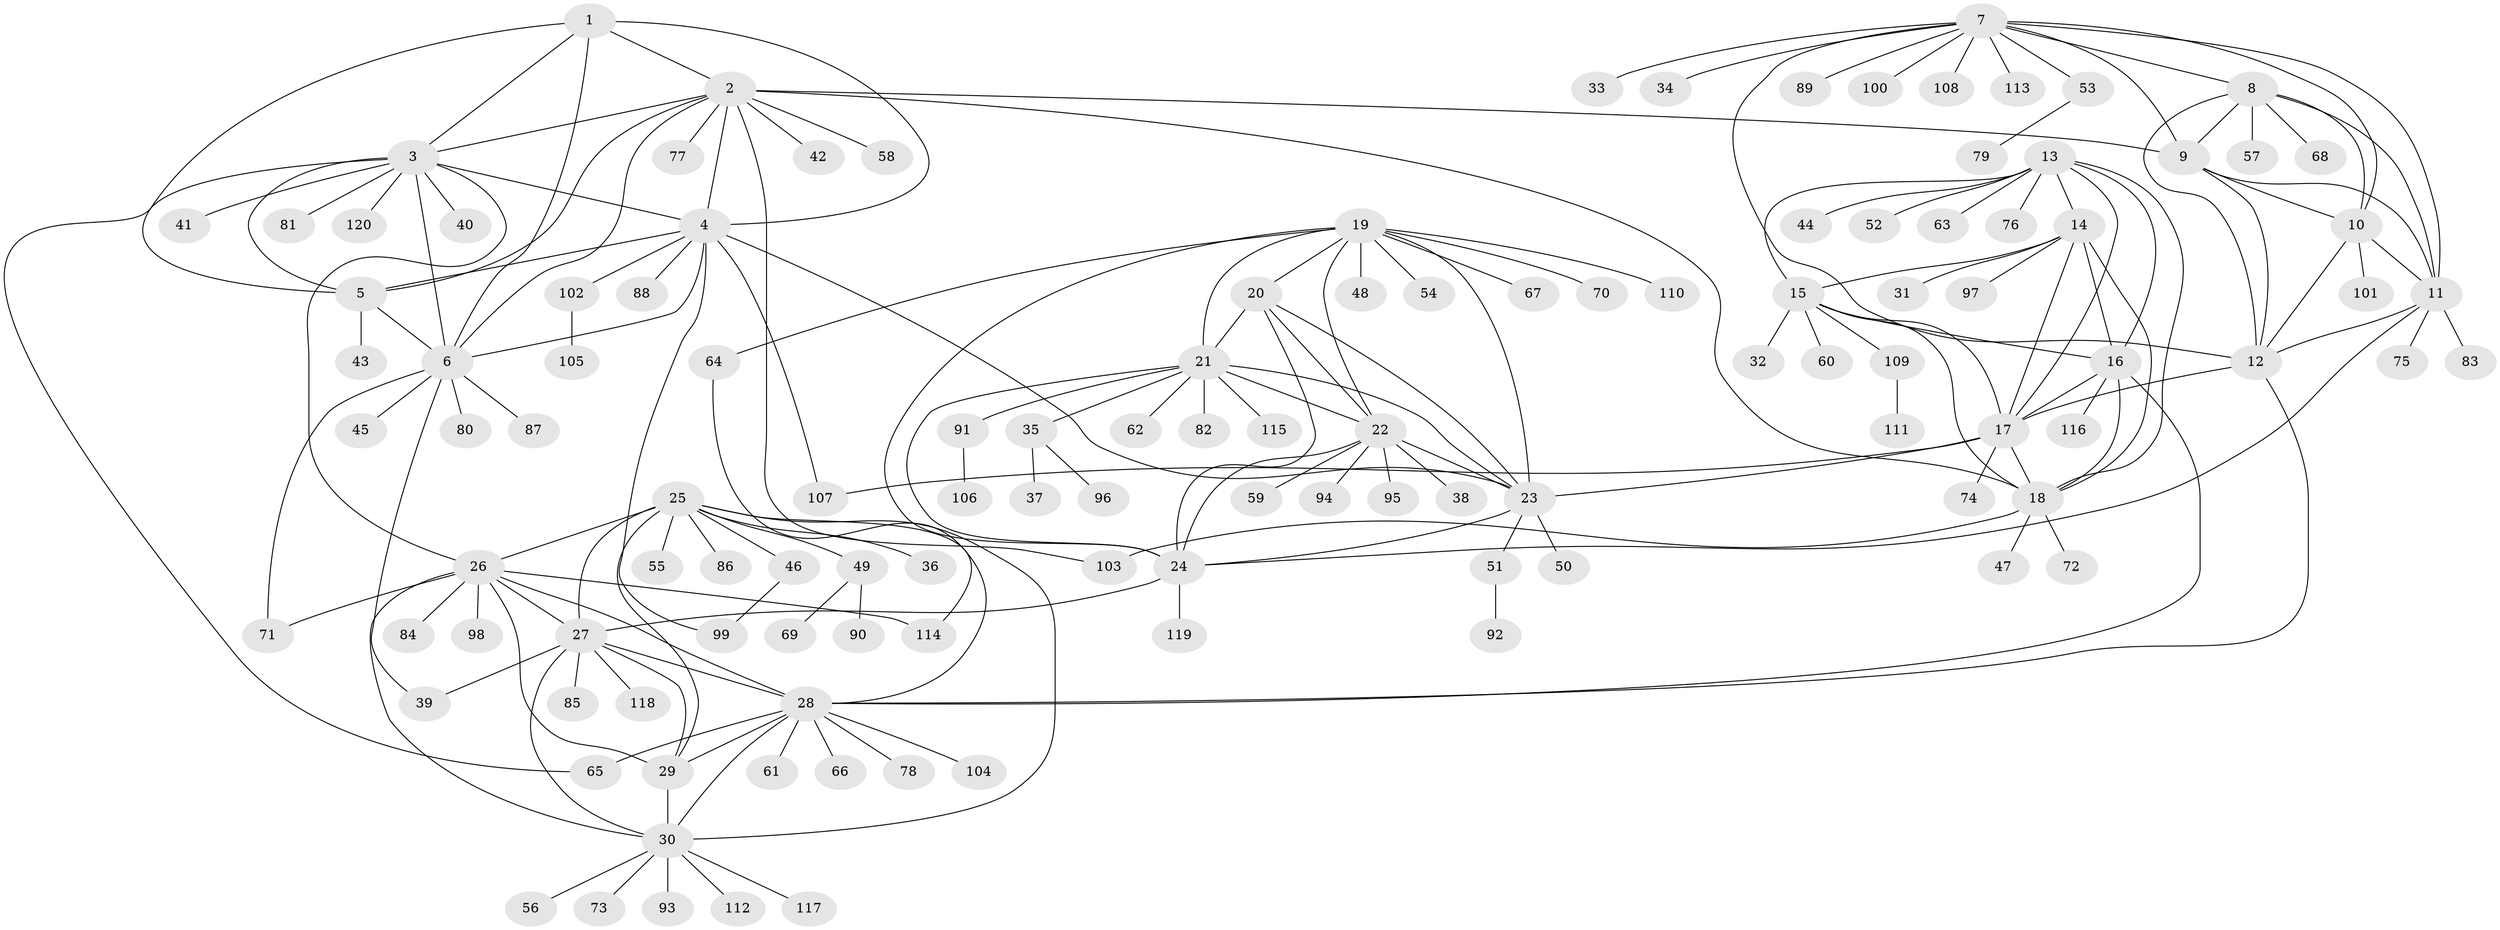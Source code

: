 // coarse degree distribution, {5: 0.0410958904109589, 8: 0.0273972602739726, 1: 0.6301369863013698, 4: 0.0273972602739726, 7: 0.0821917808219178, 3: 0.0136986301369863, 2: 0.0958904109589041, 13: 0.0136986301369863, 6: 0.0273972602739726, 12: 0.0273972602739726, 9: 0.0136986301369863}
// Generated by graph-tools (version 1.1) at 2025/37/03/04/25 23:37:35]
// undirected, 120 vertices, 182 edges
graph export_dot {
  node [color=gray90,style=filled];
  1;
  2;
  3;
  4;
  5;
  6;
  7;
  8;
  9;
  10;
  11;
  12;
  13;
  14;
  15;
  16;
  17;
  18;
  19;
  20;
  21;
  22;
  23;
  24;
  25;
  26;
  27;
  28;
  29;
  30;
  31;
  32;
  33;
  34;
  35;
  36;
  37;
  38;
  39;
  40;
  41;
  42;
  43;
  44;
  45;
  46;
  47;
  48;
  49;
  50;
  51;
  52;
  53;
  54;
  55;
  56;
  57;
  58;
  59;
  60;
  61;
  62;
  63;
  64;
  65;
  66;
  67;
  68;
  69;
  70;
  71;
  72;
  73;
  74;
  75;
  76;
  77;
  78;
  79;
  80;
  81;
  82;
  83;
  84;
  85;
  86;
  87;
  88;
  89;
  90;
  91;
  92;
  93;
  94;
  95;
  96;
  97;
  98;
  99;
  100;
  101;
  102;
  103;
  104;
  105;
  106;
  107;
  108;
  109;
  110;
  111;
  112;
  113;
  114;
  115;
  116;
  117;
  118;
  119;
  120;
  1 -- 2;
  1 -- 3;
  1 -- 4;
  1 -- 5;
  1 -- 6;
  2 -- 3;
  2 -- 4;
  2 -- 5;
  2 -- 6;
  2 -- 9;
  2 -- 18;
  2 -- 42;
  2 -- 58;
  2 -- 77;
  2 -- 103;
  3 -- 4;
  3 -- 5;
  3 -- 6;
  3 -- 26;
  3 -- 40;
  3 -- 41;
  3 -- 65;
  3 -- 81;
  3 -- 120;
  4 -- 5;
  4 -- 6;
  4 -- 23;
  4 -- 88;
  4 -- 99;
  4 -- 102;
  4 -- 107;
  5 -- 6;
  5 -- 43;
  6 -- 39;
  6 -- 45;
  6 -- 71;
  6 -- 80;
  6 -- 87;
  7 -- 8;
  7 -- 9;
  7 -- 10;
  7 -- 11;
  7 -- 12;
  7 -- 33;
  7 -- 34;
  7 -- 53;
  7 -- 89;
  7 -- 100;
  7 -- 108;
  7 -- 113;
  8 -- 9;
  8 -- 10;
  8 -- 11;
  8 -- 12;
  8 -- 57;
  8 -- 68;
  9 -- 10;
  9 -- 11;
  9 -- 12;
  10 -- 11;
  10 -- 12;
  10 -- 101;
  11 -- 12;
  11 -- 24;
  11 -- 75;
  11 -- 83;
  12 -- 17;
  12 -- 28;
  13 -- 14;
  13 -- 15;
  13 -- 16;
  13 -- 17;
  13 -- 18;
  13 -- 44;
  13 -- 52;
  13 -- 63;
  13 -- 76;
  14 -- 15;
  14 -- 16;
  14 -- 17;
  14 -- 18;
  14 -- 31;
  14 -- 97;
  15 -- 16;
  15 -- 17;
  15 -- 18;
  15 -- 32;
  15 -- 60;
  15 -- 109;
  16 -- 17;
  16 -- 18;
  16 -- 28;
  16 -- 116;
  17 -- 18;
  17 -- 23;
  17 -- 74;
  17 -- 107;
  18 -- 47;
  18 -- 72;
  18 -- 103;
  19 -- 20;
  19 -- 21;
  19 -- 22;
  19 -- 23;
  19 -- 24;
  19 -- 48;
  19 -- 54;
  19 -- 64;
  19 -- 67;
  19 -- 70;
  19 -- 110;
  20 -- 21;
  20 -- 22;
  20 -- 23;
  20 -- 24;
  21 -- 22;
  21 -- 23;
  21 -- 24;
  21 -- 35;
  21 -- 62;
  21 -- 82;
  21 -- 91;
  21 -- 115;
  22 -- 23;
  22 -- 24;
  22 -- 38;
  22 -- 59;
  22 -- 94;
  22 -- 95;
  23 -- 24;
  23 -- 50;
  23 -- 51;
  24 -- 27;
  24 -- 119;
  25 -- 26;
  25 -- 27;
  25 -- 28;
  25 -- 29;
  25 -- 30;
  25 -- 36;
  25 -- 46;
  25 -- 49;
  25 -- 55;
  25 -- 86;
  26 -- 27;
  26 -- 28;
  26 -- 29;
  26 -- 30;
  26 -- 71;
  26 -- 84;
  26 -- 98;
  26 -- 114;
  27 -- 28;
  27 -- 29;
  27 -- 30;
  27 -- 39;
  27 -- 85;
  27 -- 118;
  28 -- 29;
  28 -- 30;
  28 -- 61;
  28 -- 65;
  28 -- 66;
  28 -- 78;
  28 -- 104;
  29 -- 30;
  30 -- 56;
  30 -- 73;
  30 -- 93;
  30 -- 112;
  30 -- 117;
  35 -- 37;
  35 -- 96;
  46 -- 99;
  49 -- 69;
  49 -- 90;
  51 -- 92;
  53 -- 79;
  64 -- 114;
  91 -- 106;
  102 -- 105;
  109 -- 111;
}
